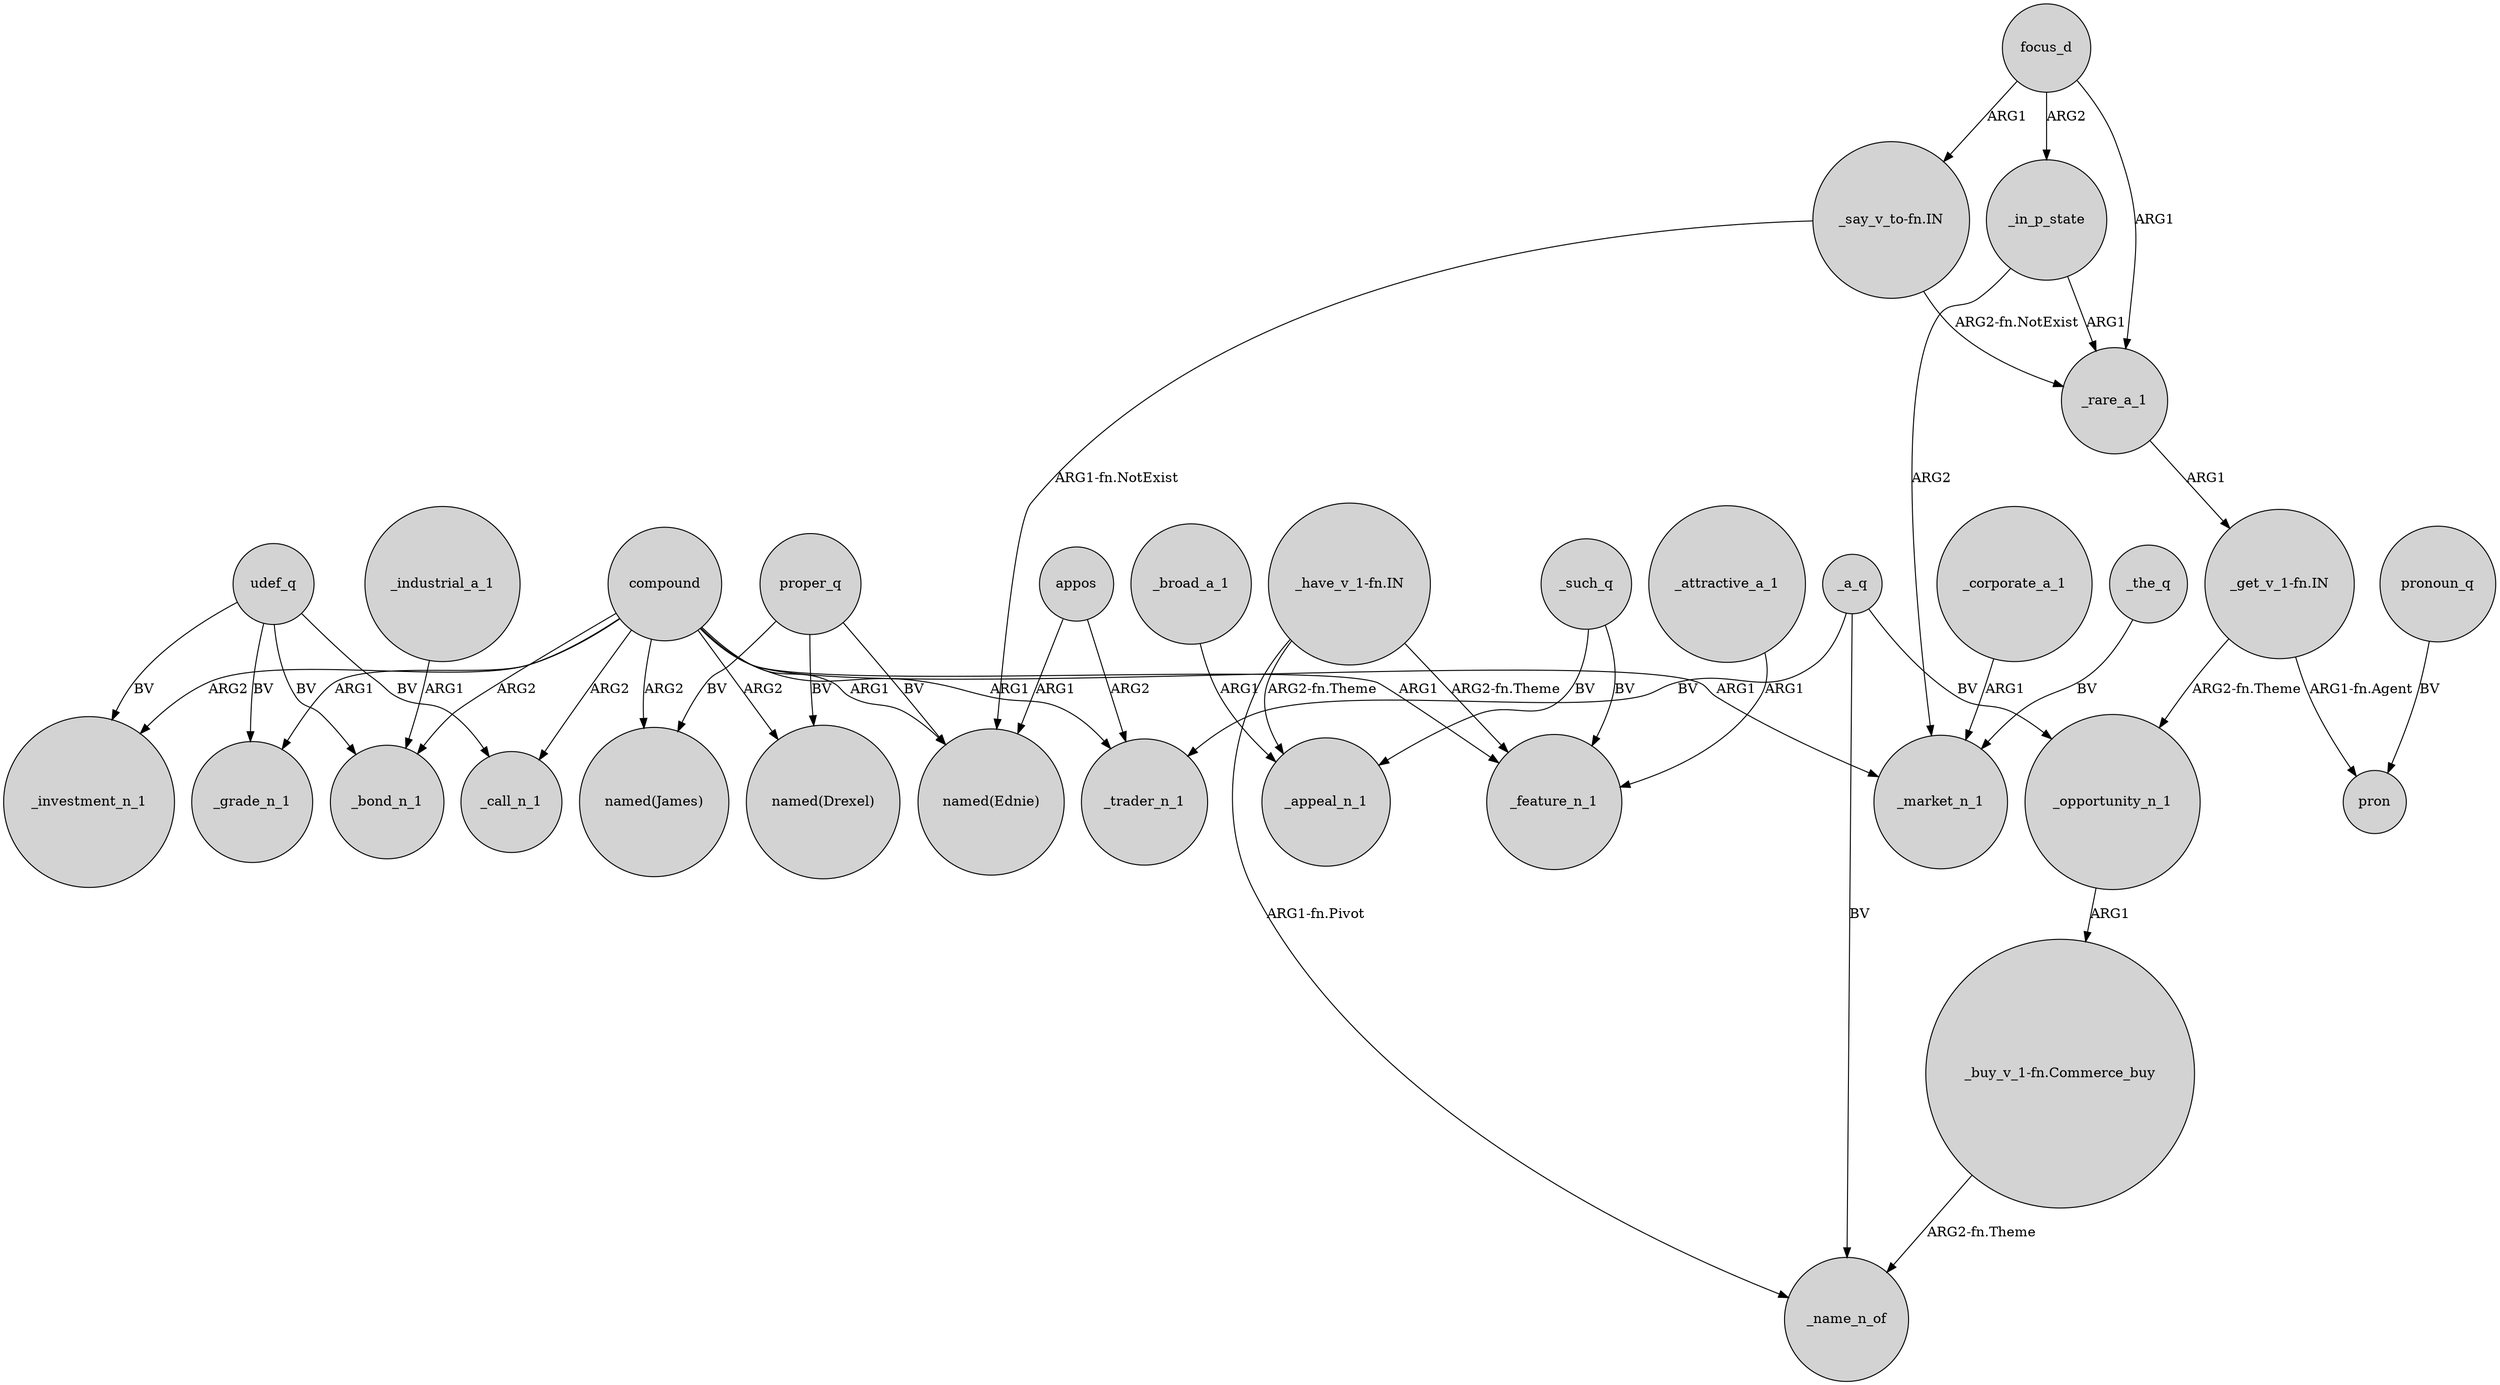 digraph {
	node [shape=circle style=filled]
	udef_q -> _grade_n_1 [label=BV]
	_in_p_state -> _rare_a_1 [label=ARG1]
	appos -> _trader_n_1 [label=ARG2]
	_corporate_a_1 -> _market_n_1 [label=ARG1]
	proper_q -> "named(Ednie)" [label=BV]
	"_have_v_1-fn.IN" -> _name_n_of [label="ARG1-fn.Pivot"]
	_broad_a_1 -> _appeal_n_1 [label=ARG1]
	proper_q -> "named(Drexel)" [label=BV]
	focus_d -> _in_p_state [label=ARG2]
	_such_q -> _appeal_n_1 [label=BV]
	compound -> _grade_n_1 [label=ARG1]
	compound -> "named(James)" [label=ARG2]
	_opportunity_n_1 -> "_buy_v_1-fn.Commerce_buy" [label=ARG1]
	compound -> _investment_n_1 [label=ARG2]
	compound -> "named(Ednie)" [label=ARG1]
	appos -> "named(Ednie)" [label=ARG1]
	_attractive_a_1 -> _feature_n_1 [label=ARG1]
	_rare_a_1 -> "_get_v_1-fn.IN" [label=ARG1]
	"_say_v_to-fn.IN" -> "named(Ednie)" [label="ARG1-fn.NotExist"]
	compound -> _trader_n_1 [label=ARG1]
	"_have_v_1-fn.IN" -> _appeal_n_1 [label="ARG2-fn.Theme"]
	_a_q -> _name_n_of [label=BV]
	pronoun_q -> pron [label=BV]
	"_get_v_1-fn.IN" -> _opportunity_n_1 [label="ARG2-fn.Theme"]
	udef_q -> _bond_n_1 [label=BV]
	_in_p_state -> _market_n_1 [label=ARG2]
	"_get_v_1-fn.IN" -> pron [label="ARG1-fn.Agent"]
	_such_q -> _feature_n_1 [label=BV]
	compound -> "named(Drexel)" [label=ARG2]
	compound -> _feature_n_1 [label=ARG1]
	"_have_v_1-fn.IN" -> _feature_n_1 [label="ARG2-fn.Theme"]
	_a_q -> _opportunity_n_1 [label=BV]
	_a_q -> _trader_n_1 [label=BV]
	proper_q -> "named(James)" [label=BV]
	_industrial_a_1 -> _bond_n_1 [label=ARG1]
	compound -> _bond_n_1 [label=ARG2]
	udef_q -> _investment_n_1 [label=BV]
	compound -> _market_n_1 [label=ARG1]
	_the_q -> _market_n_1 [label=BV]
	"_say_v_to-fn.IN" -> _rare_a_1 [label="ARG2-fn.NotExist"]
	"_buy_v_1-fn.Commerce_buy" -> _name_n_of [label="ARG2-fn.Theme"]
	focus_d -> _rare_a_1 [label=ARG1]
	compound -> _call_n_1 [label=ARG2]
	focus_d -> "_say_v_to-fn.IN" [label=ARG1]
	udef_q -> _call_n_1 [label=BV]
}
